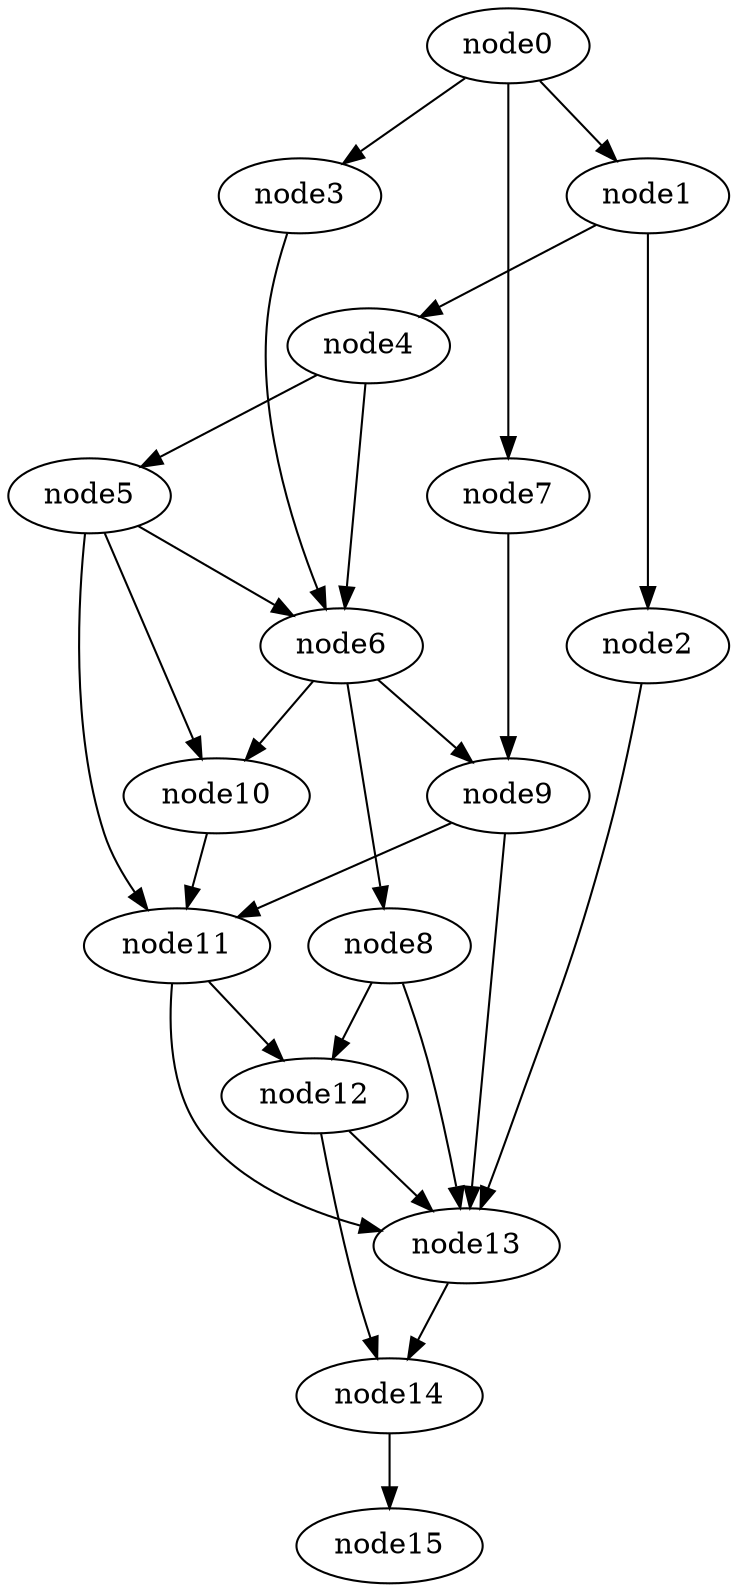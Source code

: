 digraph g{
	node15
	node14 -> node15
	node13 -> node14
	node12 -> node14
	node12 -> node13
	node11 -> node13
	node11 -> node12
	node10 -> node11
	node9 -> node13
	node9 -> node11
	node8 -> node13
	node8 -> node12
	node7 -> node9
	node6 -> node10
	node6 -> node9
	node6 -> node8
	node5 -> node11
	node5 -> node10
	node5 -> node6
	node4 -> node6
	node4 -> node5
	node3 -> node6
	node2 -> node13
	node1 -> node4
	node1 -> node2
	node0 -> node7
	node0 -> node3
	node0 -> node1
}
